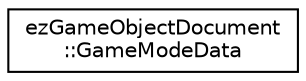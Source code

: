 digraph "Graphical Class Hierarchy"
{
 // LATEX_PDF_SIZE
  edge [fontname="Helvetica",fontsize="10",labelfontname="Helvetica",labelfontsize="10"];
  node [fontname="Helvetica",fontsize="10",shape=record];
  rankdir="LR";
  Node0 [label="ezGameObjectDocument\l::GameModeData",height=0.2,width=0.4,color="black", fillcolor="white", style="filled",URL="$d9/d36/structez_game_object_document_1_1_game_mode_data.htm",tooltip=" "];
}
